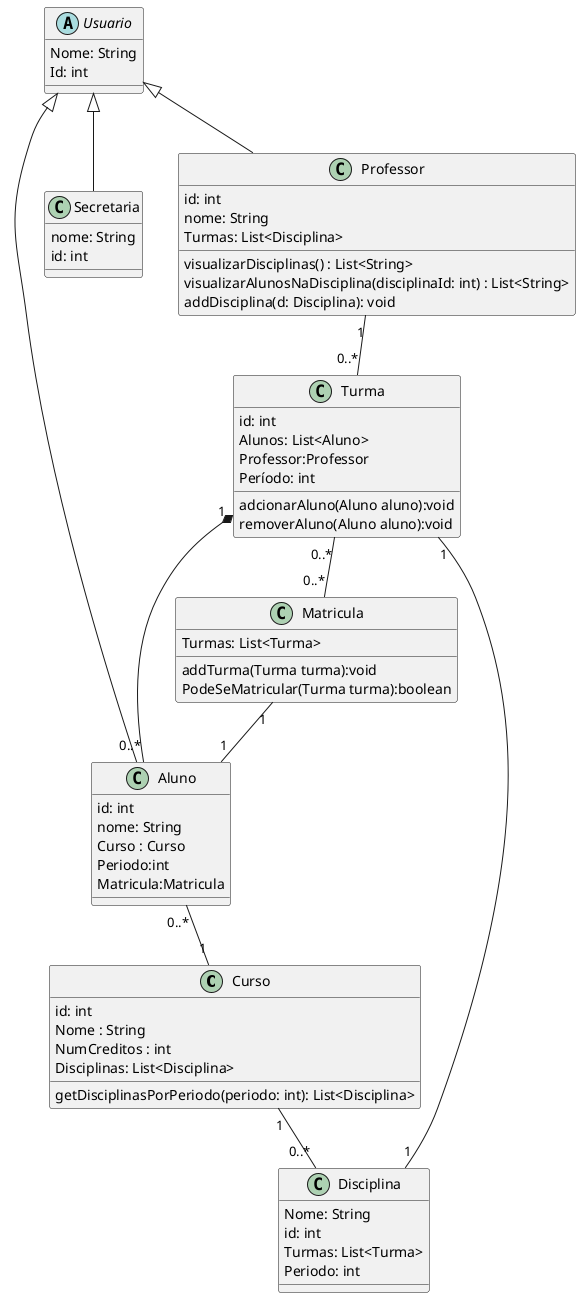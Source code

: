 @startuml
class  Curso{
    id: int
    Nome : String
    NumCreditos : int
    Disciplinas: List<Disciplina>
    getDisciplinasPorPeriodo(periodo: int): List<Disciplina>
}
class  Aluno{
    id: int
    nome: String
    Curso : Curso
    Periodo:int 
    Matricula:Matricula

}
class  Turma{
    id: int
    Alunos: List<Aluno>
    Professor:Professor
    adcionarAluno(Aluno aluno):void
    removerAluno(Aluno aluno):void
    Período: int

}
class  Secretaria
{  
     nome: String
     id: int
}
class  Professor
{  
      id: int
    nome: String
    Turmas: List<Disciplina>
    visualizarDisciplinas() : List<String>
    visualizarAlunosNaDisciplina(disciplinaId: int) : List<String>
    addDisciplina(d: Disciplina): void
    

}
class  Disciplina{
    Nome: String
    id: int
    Turmas: List<Turma>
    Periodo: int
}
class Matricula{
    
    Turmas: List<Turma>
    addTurma(Turma turma):void
    PodeSeMatricular(Turma turma):boolean
    
}

abstract class Usuario{
    Nome: String
    Id: int
}

Turma "1" -- "1"Disciplina
Professor "1"-- "0..*" Turma
Matricula "1" -- "1" Aluno
Turma "1" *-- "0..*"Aluno
Curso "1"-- "0..*"Disciplina
Usuario <|-- Aluno
Usuario <|-- Professor
Usuario <|-- Secretaria
Turma "0..*" -- "0..*"Matricula
Aluno "0..*"--"1"Curso

@enduml